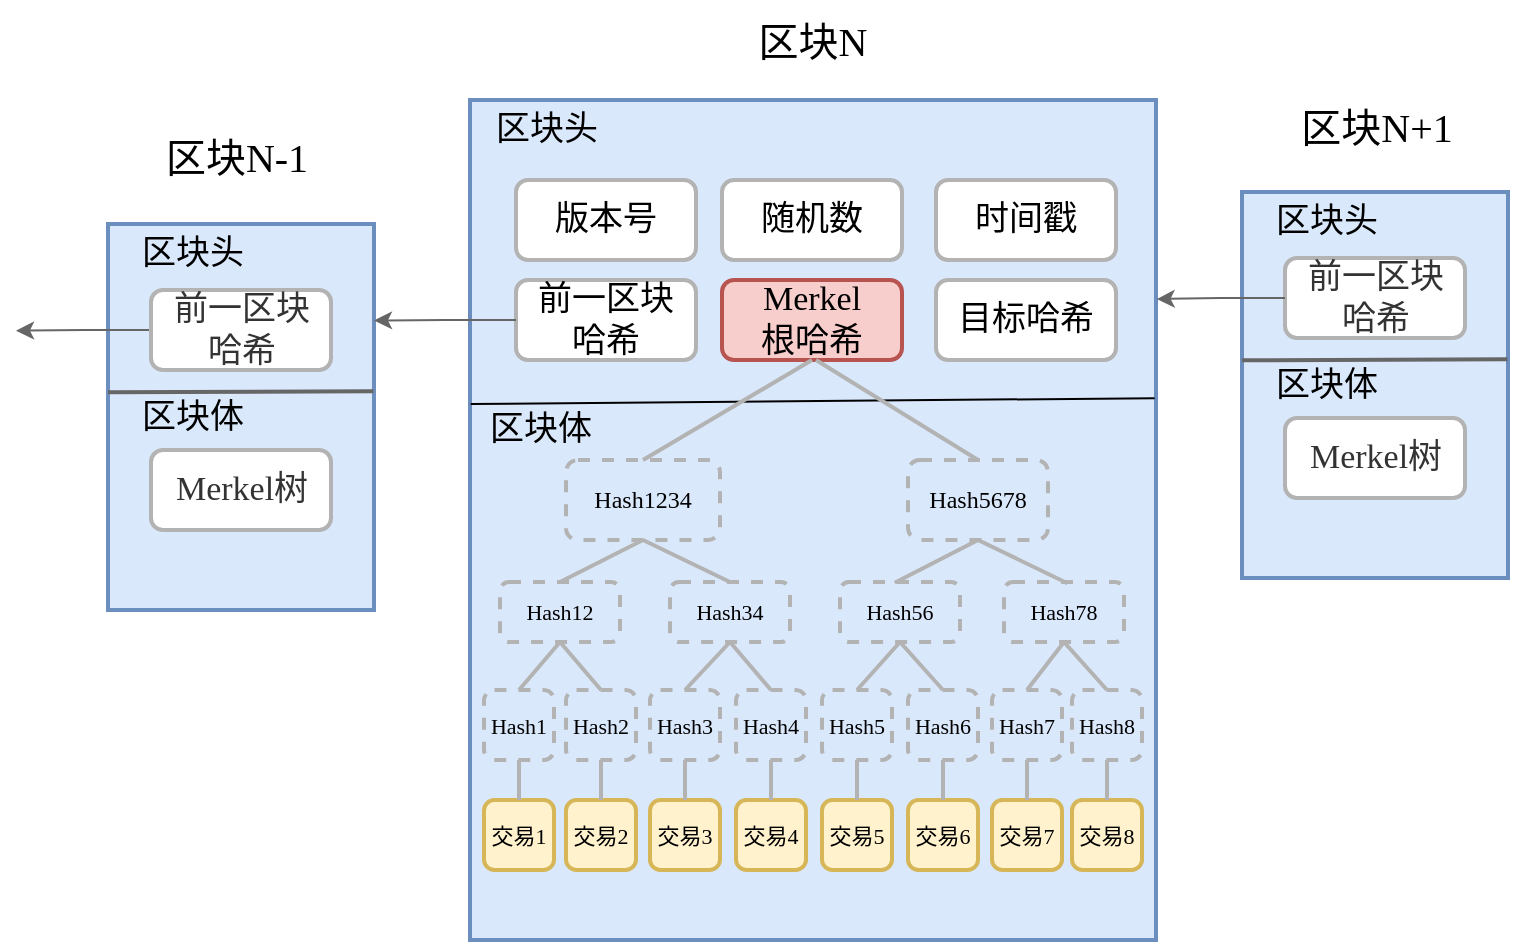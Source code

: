 <mxfile version="24.0.4" type="github">
  <diagram name="第 1 页" id="rfyp5XbZHHv5G1FWqzIb">
    <mxGraphModel dx="794" dy="492" grid="1" gridSize="10" guides="1" tooltips="1" connect="1" arrows="1" fold="1" page="1" pageScale="1" pageWidth="827" pageHeight="1169" math="0" shadow="0">
      <root>
        <mxCell id="0" />
        <mxCell id="1" parent="0" />
        <mxCell id="lKdmcl2pdgZr0fNqd-Vl-1" value="" style="rounded=0;whiteSpace=wrap;html=1;labelBackgroundColor=none;fontSize=17;fontFamily=宋体;fillColor=#dae8fc;strokeColor=#6c8ebf;strokeWidth=2;" parent="1" vertex="1">
          <mxGeometry x="257" y="220" width="343" height="420" as="geometry" />
        </mxCell>
        <mxCell id="lKdmcl2pdgZr0fNqd-Vl-4" value="&lt;font style=&quot;font-size: 17px;&quot;&gt;版本号&lt;/font&gt;" style="rounded=1;whiteSpace=wrap;html=1;labelBackgroundColor=none;fontSize=17;strokeWidth=2;strokeColor=#B3B3B3;fontFamily=宋体;align=center;verticalAlign=middle;fontColor=default;fillColor=default;" parent="1" vertex="1">
          <mxGeometry x="280" y="260" width="90" height="40" as="geometry" />
        </mxCell>
        <mxCell id="lKdmcl2pdgZr0fNqd-Vl-5" value="&lt;font style=&quot;font-size: 17px;&quot;&gt;随机数&lt;/font&gt;" style="rounded=1;whiteSpace=wrap;html=1;labelBackgroundColor=none;fontSize=17;strokeColor=#B3B3B3;fontFamily=宋体;strokeWidth=2;align=center;verticalAlign=middle;fontColor=default;fillColor=default;" parent="1" vertex="1">
          <mxGeometry x="383" y="260" width="90" height="40" as="geometry" />
        </mxCell>
        <mxCell id="lKdmcl2pdgZr0fNqd-Vl-6" value="&lt;font style=&quot;font-size: 17px;&quot;&gt;时间戳&lt;/font&gt;" style="rounded=1;whiteSpace=wrap;html=1;labelBackgroundColor=none;fontSize=17;strokeColor=#B3B3B3;fontFamily=宋体;strokeWidth=2;" parent="1" vertex="1">
          <mxGeometry x="490" y="260" width="90" height="40" as="geometry" />
        </mxCell>
        <mxCell id="lKdmcl2pdgZr0fNqd-Vl-7" value="&lt;span style=&quot;font-size: 17px;&quot;&gt;前一区块&lt;/span&gt;&lt;div&gt;&lt;span style=&quot;font-size: 17px;&quot;&gt;哈希&lt;/span&gt;&lt;/div&gt;" style="rounded=1;whiteSpace=wrap;html=1;labelBackgroundColor=none;fontSize=17;fontFamily=宋体;strokeWidth=2;align=center;verticalAlign=middle;strokeColor=#B3B3B3;fontColor=default;fillColor=default;" parent="1" vertex="1">
          <mxGeometry x="280" y="310" width="90" height="40" as="geometry" />
        </mxCell>
        <mxCell id="lKdmcl2pdgZr0fNqd-Vl-8" value="&lt;font face=&quot;Times New Roman&quot; style=&quot;font-size: 17px;&quot;&gt;Merkel&lt;/font&gt;&lt;div&gt;&lt;font style=&quot;font-size: 17px;&quot;&gt;根哈希&lt;/font&gt;&lt;/div&gt;" style="rounded=1;whiteSpace=wrap;html=1;labelBackgroundColor=none;fontSize=17;strokeColor=#b85450;fontFamily=宋体;strokeWidth=2;align=center;verticalAlign=middle;fillColor=#f8cecc;" parent="1" vertex="1">
          <mxGeometry x="383" y="310" width="90" height="40" as="geometry" />
        </mxCell>
        <mxCell id="lKdmcl2pdgZr0fNqd-Vl-9" value="&lt;font style=&quot;font-size: 17px;&quot;&gt;目标哈希&lt;/font&gt;" style="rounded=1;whiteSpace=wrap;html=1;labelBackgroundColor=none;fontSize=17;strokeColor=#B3B3B3;fontFamily=宋体;strokeWidth=2;" parent="1" vertex="1">
          <mxGeometry x="490" y="310" width="90" height="40" as="geometry" />
        </mxCell>
        <mxCell id="lKdmcl2pdgZr0fNqd-Vl-10" value="&lt;font style=&quot;font-size: 17px;&quot;&gt;区块头&lt;/font&gt;" style="text;html=1;align=center;verticalAlign=middle;resizable=0;points=[];autosize=1;strokeColor=none;fillColor=none;fontFamily=宋体;fontSize=12;fontColor=default;labelBackgroundColor=none;" parent="1" vertex="1">
          <mxGeometry x="260" y="220" width="70" height="30" as="geometry" />
        </mxCell>
        <mxCell id="lKdmcl2pdgZr0fNqd-Vl-11" value="" style="endArrow=none;html=1;rounded=0;fontFamily=宋体;fontSize=12;fontColor=default;labelBackgroundColor=none;exitX=0.005;exitY=0.067;exitDx=0;exitDy=0;exitPerimeter=0;entryX=0.998;entryY=0.355;entryDx=0;entryDy=0;entryPerimeter=0;" parent="1" source="lKdmcl2pdgZr0fNqd-Vl-12" target="lKdmcl2pdgZr0fNqd-Vl-1" edge="1">
          <mxGeometry width="50" height="50" relative="1" as="geometry">
            <mxPoint x="450" y="420" as="sourcePoint" />
            <mxPoint x="500" y="370" as="targetPoint" />
            <Array as="points" />
          </mxGeometry>
        </mxCell>
        <mxCell id="lKdmcl2pdgZr0fNqd-Vl-12" value="&lt;font style=&quot;font-size: 17px;&quot;&gt;区块体&lt;/font&gt;" style="text;html=1;align=center;verticalAlign=middle;resizable=0;points=[];autosize=1;strokeColor=none;fillColor=none;fontFamily=宋体;fontSize=12;fontColor=default;labelBackgroundColor=none;" parent="1" vertex="1">
          <mxGeometry x="257" y="370" width="70" height="30" as="geometry" />
        </mxCell>
        <mxCell id="lKdmcl2pdgZr0fNqd-Vl-13" value="Hash1234" style="rounded=1;whiteSpace=wrap;html=1;align=center;verticalAlign=middle;fontFamily=Times New Roman;fontSize=12;fontColor=default;labelBackgroundColor=none;fillColor=none;gradientColor=none;strokeWidth=2;strokeColor=#b3b3b3;dashed=1;" parent="1" vertex="1">
          <mxGeometry x="305" y="400" width="77" height="40" as="geometry" />
        </mxCell>
        <mxCell id="lKdmcl2pdgZr0fNqd-Vl-14" value="Hash5678" style="rounded=1;whiteSpace=wrap;html=1;align=center;verticalAlign=middle;fontFamily=Times New Roman;fontSize=12;fontColor=default;labelBackgroundColor=none;fillColor=none;gradientColor=none;strokeWidth=2;strokeColor=#b3b3b3;dashed=1;" parent="1" vertex="1">
          <mxGeometry x="476" y="400" width="70" height="40" as="geometry" />
        </mxCell>
        <mxCell id="lKdmcl2pdgZr0fNqd-Vl-15" value="" style="endArrow=none;html=1;rounded=0;fontFamily=宋体;fontSize=12;fontColor=default;labelBackgroundColor=none;exitX=0.5;exitY=0;exitDx=0;exitDy=0;strokeColor=#B3B3B3;strokeWidth=2;align=center;verticalAlign=middle;" parent="1" source="lKdmcl2pdgZr0fNqd-Vl-14" edge="1">
          <mxGeometry width="50" height="50" relative="1" as="geometry">
            <mxPoint x="450" y="420" as="sourcePoint" />
            <mxPoint x="430" y="350" as="targetPoint" />
          </mxGeometry>
        </mxCell>
        <mxCell id="lKdmcl2pdgZr0fNqd-Vl-16" value="" style="endArrow=none;html=1;rounded=0;fontFamily=宋体;fontSize=12;fontColor=default;labelBackgroundColor=none;exitX=0.5;exitY=0;exitDx=0;exitDy=0;entryX=0.5;entryY=1;entryDx=0;entryDy=0;strokeWidth=2;strokeColor=#B3B3B3;" parent="1" source="lKdmcl2pdgZr0fNqd-Vl-13" target="lKdmcl2pdgZr0fNqd-Vl-8" edge="1">
          <mxGeometry width="50" height="50" relative="1" as="geometry">
            <mxPoint x="450" y="420" as="sourcePoint" />
            <mxPoint x="500" y="370" as="targetPoint" />
          </mxGeometry>
        </mxCell>
        <mxCell id="lKdmcl2pdgZr0fNqd-Vl-17" value="Hash12" style="rounded=1;whiteSpace=wrap;html=1;align=center;verticalAlign=middle;fontFamily=Times New Roman;fontSize=11;fontColor=default;labelBackgroundColor=none;fillColor=none;gradientColor=none;dashed=1;strokeWidth=2;strokeColor=#b3b3b3;" parent="1" vertex="1">
          <mxGeometry x="272" y="461" width="60" height="30" as="geometry" />
        </mxCell>
        <mxCell id="lKdmcl2pdgZr0fNqd-Vl-18" value="Hash34" style="rounded=1;whiteSpace=wrap;html=1;align=center;verticalAlign=middle;fontFamily=Times New Roman;fontSize=11;fontColor=default;labelBackgroundColor=none;fillColor=none;gradientColor=none;dashed=1;strokeWidth=2;strokeColor=#b3b3b3;" parent="1" vertex="1">
          <mxGeometry x="357" y="461" width="60" height="30" as="geometry" />
        </mxCell>
        <mxCell id="lKdmcl2pdgZr0fNqd-Vl-19" value="Hash78" style="rounded=1;whiteSpace=wrap;html=1;align=center;verticalAlign=middle;fontFamily=Times New Roman;fontSize=11;fontColor=default;labelBackgroundColor=none;fillColor=none;gradientColor=none;dashed=1;strokeWidth=2;strokeColor=#b3b3b3;" parent="1" vertex="1">
          <mxGeometry x="524" y="461" width="60" height="30" as="geometry" />
        </mxCell>
        <mxCell id="lKdmcl2pdgZr0fNqd-Vl-20" value="Hash56" style="rounded=1;whiteSpace=wrap;html=1;align=center;verticalAlign=middle;fontFamily=Times New Roman;fontSize=11;fontColor=default;labelBackgroundColor=none;fillColor=none;gradientColor=none;dashed=1;strokeWidth=2;strokeColor=#b3b3b3;" parent="1" vertex="1">
          <mxGeometry x="442" y="461" width="60" height="30" as="geometry" />
        </mxCell>
        <mxCell id="lKdmcl2pdgZr0fNqd-Vl-21" value="Hash1" style="rounded=1;whiteSpace=wrap;html=1;align=center;verticalAlign=middle;fontFamily=Times New Roman;fontSize=11;fontColor=default;labelBackgroundColor=none;fillColor=none;gradientColor=none;dashed=1;strokeWidth=2;strokeColor=#b3b3b3;" parent="1" vertex="1">
          <mxGeometry x="264" y="515" width="35" height="35" as="geometry" />
        </mxCell>
        <mxCell id="lKdmcl2pdgZr0fNqd-Vl-22" value="Hash2" style="rounded=1;whiteSpace=wrap;html=1;align=center;verticalAlign=middle;fontFamily=Times New Roman;fontSize=11;fontColor=default;labelBackgroundColor=none;fillColor=none;gradientColor=none;dashed=1;strokeWidth=2;strokeColor=#b3b3b3;" parent="1" vertex="1">
          <mxGeometry x="305" y="515" width="35" height="35" as="geometry" />
        </mxCell>
        <mxCell id="lKdmcl2pdgZr0fNqd-Vl-23" value="Hash3" style="rounded=1;whiteSpace=wrap;html=1;align=center;verticalAlign=middle;fontFamily=Times New Roman;fontSize=11;fontColor=default;labelBackgroundColor=none;fillColor=none;gradientColor=none;dashed=1;strokeWidth=2;strokeColor=#b3b3b3;" parent="1" vertex="1">
          <mxGeometry x="347" y="515" width="35" height="35" as="geometry" />
        </mxCell>
        <mxCell id="lKdmcl2pdgZr0fNqd-Vl-24" value="Hash4" style="rounded=1;whiteSpace=wrap;html=1;align=center;verticalAlign=middle;fontFamily=Times New Roman;fontSize=11;fontColor=default;labelBackgroundColor=none;fillColor=none;gradientColor=none;dashed=1;strokeWidth=2;strokeColor=#b3b3b3;" parent="1" vertex="1">
          <mxGeometry x="390" y="515" width="35" height="35" as="geometry" />
        </mxCell>
        <mxCell id="lKdmcl2pdgZr0fNqd-Vl-25" value="Hash5" style="rounded=1;whiteSpace=wrap;html=1;align=center;verticalAlign=middle;fontFamily=Times New Roman;fontSize=11;fontColor=default;labelBackgroundColor=none;fillColor=none;gradientColor=none;dashed=1;strokeWidth=2;strokeColor=#b3b3b3;" parent="1" vertex="1">
          <mxGeometry x="433" y="515" width="35" height="35" as="geometry" />
        </mxCell>
        <mxCell id="lKdmcl2pdgZr0fNqd-Vl-26" value="Hash6" style="rounded=1;whiteSpace=wrap;html=1;align=center;verticalAlign=middle;fontFamily=Times New Roman;fontSize=11;fontColor=default;labelBackgroundColor=none;fillColor=none;gradientColor=none;dashed=1;strokeWidth=2;strokeColor=#b3b3b3;" parent="1" vertex="1">
          <mxGeometry x="476" y="515" width="35" height="35" as="geometry" />
        </mxCell>
        <mxCell id="lKdmcl2pdgZr0fNqd-Vl-27" value="Hash7" style="rounded=1;whiteSpace=wrap;html=1;align=center;verticalAlign=middle;fontFamily=Times New Roman;fontSize=11;fontColor=default;labelBackgroundColor=none;fillColor=none;gradientColor=none;dashed=1;strokeWidth=2;strokeColor=#b3b3b3;" parent="1" vertex="1">
          <mxGeometry x="518" y="515" width="35" height="35" as="geometry" />
        </mxCell>
        <mxCell id="lKdmcl2pdgZr0fNqd-Vl-28" value="Hash8" style="rounded=1;whiteSpace=wrap;html=1;align=center;verticalAlign=middle;fontFamily=Times New Roman;fontSize=11;fontColor=default;labelBackgroundColor=none;fillColor=none;gradientColor=none;dashed=1;strokeWidth=2;strokeColor=#b3b3b3;" parent="1" vertex="1">
          <mxGeometry x="558" y="515" width="35" height="35" as="geometry" />
        </mxCell>
        <mxCell id="lKdmcl2pdgZr0fNqd-Vl-29" value="交易1" style="rounded=1;whiteSpace=wrap;html=1;align=center;verticalAlign=middle;fontFamily=宋体;fontSize=11;labelBackgroundColor=none;fillColor=#fff2cc;strokeWidth=2;strokeColor=#d6b656;" parent="1" vertex="1">
          <mxGeometry x="264" y="570" width="35" height="35" as="geometry" />
        </mxCell>
        <mxCell id="lKdmcl2pdgZr0fNqd-Vl-30" value="交易2" style="rounded=1;whiteSpace=wrap;html=1;align=center;verticalAlign=middle;fontFamily=宋体;fontSize=11;labelBackgroundColor=none;fillColor=#fff2cc;strokeWidth=2;strokeColor=#d6b656;" parent="1" vertex="1">
          <mxGeometry x="305" y="570" width="35" height="35" as="geometry" />
        </mxCell>
        <mxCell id="lKdmcl2pdgZr0fNqd-Vl-31" value="交易3" style="rounded=1;whiteSpace=wrap;html=1;align=center;verticalAlign=middle;fontFamily=宋体;fontSize=11;labelBackgroundColor=none;fillColor=#fff2cc;strokeWidth=2;strokeColor=#d6b656;" parent="1" vertex="1">
          <mxGeometry x="347" y="570" width="35" height="35" as="geometry" />
        </mxCell>
        <mxCell id="lKdmcl2pdgZr0fNqd-Vl-32" value="交易4" style="rounded=1;whiteSpace=wrap;html=1;align=center;verticalAlign=middle;fontFamily=宋体;fontSize=11;labelBackgroundColor=none;fillColor=#fff2cc;strokeWidth=2;strokeColor=#d6b656;" parent="1" vertex="1">
          <mxGeometry x="390" y="570" width="35" height="35" as="geometry" />
        </mxCell>
        <mxCell id="lKdmcl2pdgZr0fNqd-Vl-33" value="交易5" style="rounded=1;whiteSpace=wrap;html=1;align=center;verticalAlign=middle;fontFamily=宋体;fontSize=11;labelBackgroundColor=none;fillColor=#fff2cc;strokeWidth=2;strokeColor=#d6b656;" parent="1" vertex="1">
          <mxGeometry x="433" y="570" width="35" height="35" as="geometry" />
        </mxCell>
        <mxCell id="lKdmcl2pdgZr0fNqd-Vl-34" value="交易6" style="rounded=1;whiteSpace=wrap;html=1;align=center;verticalAlign=middle;fontFamily=宋体;fontSize=11;labelBackgroundColor=none;fillColor=#fff2cc;strokeWidth=2;strokeColor=#d6b656;" parent="1" vertex="1">
          <mxGeometry x="476" y="570" width="35" height="35" as="geometry" />
        </mxCell>
        <mxCell id="lKdmcl2pdgZr0fNqd-Vl-35" value="交易7" style="rounded=1;whiteSpace=wrap;html=1;align=center;verticalAlign=middle;fontFamily=宋体;fontSize=11;labelBackgroundColor=none;fillColor=#fff2cc;strokeWidth=2;strokeColor=#d6b656;" parent="1" vertex="1">
          <mxGeometry x="518" y="570" width="35" height="35" as="geometry" />
        </mxCell>
        <mxCell id="lKdmcl2pdgZr0fNqd-Vl-36" value="交易8" style="rounded=1;whiteSpace=wrap;html=1;align=center;verticalAlign=middle;fontFamily=宋体;fontSize=11;labelBackgroundColor=none;fillColor=#fff2cc;strokeWidth=2;strokeColor=#d6b656;" parent="1" vertex="1">
          <mxGeometry x="558" y="570" width="35" height="35" as="geometry" />
        </mxCell>
        <mxCell id="lKdmcl2pdgZr0fNqd-Vl-37" value="" style="endArrow=none;html=1;rounded=0;fontFamily=Times New Roman;fontSize=12;fontColor=default;labelBackgroundColor=none;entryX=0.5;entryY=1;entryDx=0;entryDy=0;exitX=0.5;exitY=0;exitDx=0;exitDy=0;strokeWidth=2;strokeColor=#b3b3b3;" parent="1" source="lKdmcl2pdgZr0fNqd-Vl-17" target="lKdmcl2pdgZr0fNqd-Vl-13" edge="1">
          <mxGeometry width="50" height="50" relative="1" as="geometry">
            <mxPoint x="280" y="500" as="sourcePoint" />
            <mxPoint x="330" y="450" as="targetPoint" />
          </mxGeometry>
        </mxCell>
        <mxCell id="lKdmcl2pdgZr0fNqd-Vl-38" value="" style="endArrow=none;html=1;rounded=0;fontFamily=Times New Roman;fontSize=12;fontColor=default;labelBackgroundColor=none;exitX=0.5;exitY=0;exitDx=0;exitDy=0;entryX=0.5;entryY=1;entryDx=0;entryDy=0;strokeWidth=2;strokeColor=#b3b3b3;" parent="1" source="lKdmcl2pdgZr0fNqd-Vl-18" target="lKdmcl2pdgZr0fNqd-Vl-13" edge="1">
          <mxGeometry width="50" height="50" relative="1" as="geometry">
            <mxPoint x="90" y="490" as="sourcePoint" />
            <mxPoint x="340" y="440" as="targetPoint" />
          </mxGeometry>
        </mxCell>
        <mxCell id="lKdmcl2pdgZr0fNqd-Vl-39" value="" style="endArrow=none;html=1;rounded=0;fontFamily=Times New Roman;fontSize=11;fontColor=default;labelBackgroundColor=none;exitX=0.5;exitY=0;exitDx=0;exitDy=0;entryX=0.5;entryY=1;entryDx=0;entryDy=0;strokeWidth=2;strokeColor=#b3b3b3;" parent="1" source="lKdmcl2pdgZr0fNqd-Vl-21" target="lKdmcl2pdgZr0fNqd-Vl-17" edge="1">
          <mxGeometry width="50" height="50" relative="1" as="geometry">
            <mxPoint x="250" y="540" as="sourcePoint" />
            <mxPoint x="300" y="500" as="targetPoint" />
          </mxGeometry>
        </mxCell>
        <mxCell id="lKdmcl2pdgZr0fNqd-Vl-40" value="" style="endArrow=none;html=1;rounded=0;fontFamily=宋体;fontSize=11;fontColor=default;labelBackgroundColor=none;entryX=0.5;entryY=1;entryDx=0;entryDy=0;strokeWidth=2;strokeColor=#b3b3b3;" parent="1" source="lKdmcl2pdgZr0fNqd-Vl-29" target="lKdmcl2pdgZr0fNqd-Vl-21" edge="1">
          <mxGeometry width="50" height="50" relative="1" as="geometry">
            <mxPoint x="300" y="575" as="sourcePoint" />
            <mxPoint x="350" y="525" as="targetPoint" />
          </mxGeometry>
        </mxCell>
        <mxCell id="lKdmcl2pdgZr0fNqd-Vl-41" value="" style="endArrow=none;html=1;rounded=0;fontFamily=宋体;fontSize=11;fontColor=default;labelBackgroundColor=none;entryX=0.5;entryY=1;entryDx=0;entryDy=0;strokeWidth=2;strokeColor=#b3b3b3;" parent="1" source="lKdmcl2pdgZr0fNqd-Vl-30" target="lKdmcl2pdgZr0fNqd-Vl-22" edge="1">
          <mxGeometry width="50" height="50" relative="1" as="geometry">
            <mxPoint x="290" y="605" as="sourcePoint" />
            <mxPoint x="340" y="555" as="targetPoint" />
          </mxGeometry>
        </mxCell>
        <mxCell id="lKdmcl2pdgZr0fNqd-Vl-43" value="" style="endArrow=none;html=1;rounded=0;fontFamily=宋体;fontSize=11;fontColor=default;labelBackgroundColor=none;entryX=0.5;entryY=1;entryDx=0;entryDy=0;strokeWidth=2;strokeColor=#b3b3b3;" parent="1" source="lKdmcl2pdgZr0fNqd-Vl-31" target="lKdmcl2pdgZr0fNqd-Vl-23" edge="1">
          <mxGeometry width="50" height="50" relative="1" as="geometry">
            <mxPoint x="340" y="605" as="sourcePoint" />
            <mxPoint x="390" y="555" as="targetPoint" />
          </mxGeometry>
        </mxCell>
        <mxCell id="lKdmcl2pdgZr0fNqd-Vl-46" value="" style="endArrow=none;html=1;rounded=0;fontFamily=宋体;fontSize=11;fontColor=default;labelBackgroundColor=none;entryX=0.5;entryY=1;entryDx=0;entryDy=0;strokeWidth=2;strokeColor=#b3b3b3;" parent="1" source="lKdmcl2pdgZr0fNqd-Vl-32" target="lKdmcl2pdgZr0fNqd-Vl-24" edge="1">
          <mxGeometry width="50" height="50" relative="1" as="geometry">
            <mxPoint x="370" y="665" as="sourcePoint" />
            <mxPoint x="420" y="615" as="targetPoint" />
          </mxGeometry>
        </mxCell>
        <mxCell id="lKdmcl2pdgZr0fNqd-Vl-47" value="" style="endArrow=none;html=1;rounded=0;fontFamily=宋体;fontSize=11;fontColor=default;labelBackgroundColor=none;entryX=0.5;entryY=1;entryDx=0;entryDy=0;strokeWidth=2;strokeColor=#b3b3b3;" parent="1" source="lKdmcl2pdgZr0fNqd-Vl-33" target="lKdmcl2pdgZr0fNqd-Vl-25" edge="1">
          <mxGeometry width="50" height="50" relative="1" as="geometry">
            <mxPoint x="420" y="675" as="sourcePoint" />
            <mxPoint x="470" y="625" as="targetPoint" />
          </mxGeometry>
        </mxCell>
        <mxCell id="lKdmcl2pdgZr0fNqd-Vl-48" value="" style="endArrow=none;html=1;rounded=0;fontFamily=宋体;fontSize=11;fontColor=default;labelBackgroundColor=none;entryX=0.5;entryY=1;entryDx=0;entryDy=0;strokeWidth=2;strokeColor=#b3b3b3;" parent="1" source="lKdmcl2pdgZr0fNqd-Vl-34" target="lKdmcl2pdgZr0fNqd-Vl-26" edge="1">
          <mxGeometry width="50" height="50" relative="1" as="geometry">
            <mxPoint x="380" y="675" as="sourcePoint" />
            <mxPoint x="430" y="625" as="targetPoint" />
          </mxGeometry>
        </mxCell>
        <mxCell id="lKdmcl2pdgZr0fNqd-Vl-49" value="" style="endArrow=none;html=1;rounded=0;fontFamily=宋体;fontSize=11;fontColor=default;labelBackgroundColor=none;entryX=0.5;entryY=1;entryDx=0;entryDy=0;strokeWidth=2;strokeColor=#b3b3b3;" parent="1" source="lKdmcl2pdgZr0fNqd-Vl-35" target="lKdmcl2pdgZr0fNqd-Vl-27" edge="1">
          <mxGeometry width="50" height="50" relative="1" as="geometry">
            <mxPoint x="450" y="675" as="sourcePoint" />
            <mxPoint x="500" y="625" as="targetPoint" />
          </mxGeometry>
        </mxCell>
        <mxCell id="lKdmcl2pdgZr0fNqd-Vl-51" value="" style="endArrow=none;html=1;rounded=0;fontFamily=宋体;fontSize=11;fontColor=default;labelBackgroundColor=none;entryX=0.5;entryY=1;entryDx=0;entryDy=0;exitX=0.5;exitY=0;exitDx=0;exitDy=0;strokeWidth=2;strokeColor=#b3b3b3;" parent="1" source="lKdmcl2pdgZr0fNqd-Vl-36" target="lKdmcl2pdgZr0fNqd-Vl-28" edge="1">
          <mxGeometry width="50" height="50" relative="1" as="geometry">
            <mxPoint x="460" y="685" as="sourcePoint" />
            <mxPoint x="510" y="635" as="targetPoint" />
          </mxGeometry>
        </mxCell>
        <mxCell id="lKdmcl2pdgZr0fNqd-Vl-52" value="" style="endArrow=none;html=1;rounded=0;fontFamily=Times New Roman;fontSize=11;fontColor=default;labelBackgroundColor=none;entryX=0.5;entryY=1;entryDx=0;entryDy=0;exitX=0.5;exitY=0;exitDx=0;exitDy=0;strokeWidth=2;strokeColor=#b3b3b3;" parent="1" source="lKdmcl2pdgZr0fNqd-Vl-22" target="lKdmcl2pdgZr0fNqd-Vl-17" edge="1">
          <mxGeometry width="50" height="50" relative="1" as="geometry">
            <mxPoint x="300" y="550" as="sourcePoint" />
            <mxPoint x="350" y="500" as="targetPoint" />
          </mxGeometry>
        </mxCell>
        <mxCell id="lKdmcl2pdgZr0fNqd-Vl-53" value="" style="endArrow=none;html=1;rounded=0;fontFamily=Times New Roman;fontSize=11;fontColor=default;labelBackgroundColor=none;entryX=0.5;entryY=1;entryDx=0;entryDy=0;exitX=0.5;exitY=0;exitDx=0;exitDy=0;strokeWidth=2;strokeColor=#b3b3b3;" parent="1" source="lKdmcl2pdgZr0fNqd-Vl-23" target="lKdmcl2pdgZr0fNqd-Vl-18" edge="1">
          <mxGeometry width="50" height="50" relative="1" as="geometry">
            <mxPoint x="340" y="550" as="sourcePoint" />
            <mxPoint x="390" y="500" as="targetPoint" />
          </mxGeometry>
        </mxCell>
        <mxCell id="lKdmcl2pdgZr0fNqd-Vl-54" value="" style="endArrow=none;html=1;rounded=0;fontFamily=Times New Roman;fontSize=11;fontColor=default;labelBackgroundColor=none;entryX=0.5;entryY=1;entryDx=0;entryDy=0;exitX=0.5;exitY=0;exitDx=0;exitDy=0;strokeWidth=2;strokeColor=#b3b3b3;" parent="1" source="lKdmcl2pdgZr0fNqd-Vl-25" target="lKdmcl2pdgZr0fNqd-Vl-20" edge="1">
          <mxGeometry width="50" height="50" relative="1" as="geometry">
            <mxPoint x="400" y="560" as="sourcePoint" />
            <mxPoint x="450" y="510" as="targetPoint" />
          </mxGeometry>
        </mxCell>
        <mxCell id="lKdmcl2pdgZr0fNqd-Vl-55" value="" style="endArrow=none;html=1;rounded=0;fontFamily=Times New Roman;fontSize=11;fontColor=default;labelBackgroundColor=none;exitX=0.5;exitY=0;exitDx=0;exitDy=0;entryX=0.5;entryY=1;entryDx=0;entryDy=0;strokeWidth=2;strokeColor=#b3b3b3;" parent="1" source="lKdmcl2pdgZr0fNqd-Vl-27" target="lKdmcl2pdgZr0fNqd-Vl-19" edge="1">
          <mxGeometry width="50" height="50" relative="1" as="geometry">
            <mxPoint x="500" y="540" as="sourcePoint" />
            <mxPoint x="550" y="490" as="targetPoint" />
          </mxGeometry>
        </mxCell>
        <mxCell id="lKdmcl2pdgZr0fNqd-Vl-56" value="" style="endArrow=none;html=1;rounded=0;fontFamily=Times New Roman;fontSize=11;fontColor=default;labelBackgroundColor=none;entryX=0.5;entryY=0;entryDx=0;entryDy=0;exitX=0.5;exitY=1;exitDx=0;exitDy=0;strokeWidth=2;strokeColor=#b3b3b3;" parent="1" source="lKdmcl2pdgZr0fNqd-Vl-18" target="lKdmcl2pdgZr0fNqd-Vl-24" edge="1">
          <mxGeometry width="50" height="50" relative="1" as="geometry">
            <mxPoint x="350" y="580" as="sourcePoint" />
            <mxPoint x="400" y="530" as="targetPoint" />
          </mxGeometry>
        </mxCell>
        <mxCell id="lKdmcl2pdgZr0fNqd-Vl-57" value="" style="endArrow=none;html=1;rounded=0;fontFamily=Times New Roman;fontSize=11;fontColor=default;labelBackgroundColor=none;entryX=0.5;entryY=1;entryDx=0;entryDy=0;exitX=0.5;exitY=0;exitDx=0;exitDy=0;strokeWidth=2;strokeColor=#b3b3b3;" parent="1" source="lKdmcl2pdgZr0fNqd-Vl-26" target="lKdmcl2pdgZr0fNqd-Vl-20" edge="1">
          <mxGeometry width="50" height="50" relative="1" as="geometry">
            <mxPoint x="450" y="580" as="sourcePoint" />
            <mxPoint x="500" y="530" as="targetPoint" />
          </mxGeometry>
        </mxCell>
        <mxCell id="lKdmcl2pdgZr0fNqd-Vl-58" value="" style="endArrow=none;html=1;rounded=0;fontFamily=Times New Roman;fontSize=11;fontColor=default;labelBackgroundColor=none;entryX=0.5;entryY=1;entryDx=0;entryDy=0;exitX=0.5;exitY=0;exitDx=0;exitDy=0;strokeWidth=2;strokeColor=#b3b3b3;" parent="1" source="lKdmcl2pdgZr0fNqd-Vl-28" target="lKdmcl2pdgZr0fNqd-Vl-19" edge="1">
          <mxGeometry width="50" height="50" relative="1" as="geometry">
            <mxPoint x="430" y="540" as="sourcePoint" />
            <mxPoint x="480" y="490" as="targetPoint" />
          </mxGeometry>
        </mxCell>
        <mxCell id="lKdmcl2pdgZr0fNqd-Vl-67" value="" style="rounded=0;whiteSpace=wrap;html=1;align=center;verticalAlign=middle;fontFamily=宋体;fontSize=17;labelBackgroundColor=none;fillColor=#dae8fc;strokeColor=#6c8ebf;strokeWidth=2;" parent="1" vertex="1">
          <mxGeometry x="643" y="266" width="133" height="193" as="geometry" />
        </mxCell>
        <mxCell id="lKdmcl2pdgZr0fNqd-Vl-68" value="区块头" style="text;html=1;align=center;verticalAlign=middle;resizable=0;points=[];autosize=1;fontFamily=宋体;fontSize=17;labelBackgroundColor=none;" parent="1" vertex="1">
          <mxGeometry x="649.5" y="266" width="70" height="30" as="geometry" />
        </mxCell>
        <mxCell id="lKdmcl2pdgZr0fNqd-Vl-71" value="&lt;span style=&quot;font-size: 17px;&quot;&gt;前一区块&lt;/span&gt;&lt;div style=&quot;font-size: 17px;&quot;&gt;&lt;span style=&quot;font-size: 17px;&quot;&gt;哈希&lt;/span&gt;&lt;/div&gt;" style="rounded=1;whiteSpace=wrap;html=1;labelBackgroundColor=none;fontSize=17;strokeColor=#B3B3B3;fontFamily=宋体;strokeWidth=2;fillColor=#FFFFFF;align=center;verticalAlign=middle;fontColor=#333333;" parent="1" vertex="1">
          <mxGeometry x="664.5" y="299" width="90" height="40" as="geometry" />
        </mxCell>
        <mxCell id="lKdmcl2pdgZr0fNqd-Vl-73" value="" style="endArrow=none;html=1;rounded=0;fontFamily=宋体;fontSize=17;fontColor=#333333;labelBackgroundColor=none;exitX=0;exitY=0.436;exitDx=0;exitDy=0;exitPerimeter=0;entryX=0.998;entryY=0.433;entryDx=0;entryDy=0;entryPerimeter=0;fillColor=#f5f5f5;strokeColor=#666666;strokeWidth=2;align=center;verticalAlign=middle;" parent="1" source="lKdmcl2pdgZr0fNqd-Vl-67" target="lKdmcl2pdgZr0fNqd-Vl-67" edge="1">
          <mxGeometry width="50" height="50" relative="1" as="geometry">
            <mxPoint x="687.5" y="399" as="sourcePoint" />
            <mxPoint x="737.5" y="349" as="targetPoint" />
          </mxGeometry>
        </mxCell>
        <mxCell id="lKdmcl2pdgZr0fNqd-Vl-75" value="区块体" style="text;html=1;align=center;verticalAlign=middle;resizable=0;points=[];autosize=1;fontFamily=宋体;fontSize=17;labelBackgroundColor=none;" parent="1" vertex="1">
          <mxGeometry x="649.5" y="347.5" width="70" height="30" as="geometry" />
        </mxCell>
        <mxCell id="lKdmcl2pdgZr0fNqd-Vl-76" value="&lt;font style=&quot;font-size: 17px;&quot;&gt;&lt;font face=&quot;Times New Roman&quot;&gt;Merkel&lt;/font&gt;树&lt;/font&gt;" style="rounded=1;whiteSpace=wrap;html=1;labelBackgroundColor=none;fontSize=17;strokeColor=#B3B3B3;fontFamily=宋体;strokeWidth=2;fillColor=#FFFFFF;fontColor=#333333;align=center;verticalAlign=middle;" parent="1" vertex="1">
          <mxGeometry x="664.5" y="379" width="90" height="40" as="geometry" />
        </mxCell>
        <mxCell id="lKdmcl2pdgZr0fNqd-Vl-85" style="edgeStyle=orthogonalEdgeStyle;rounded=0;orthogonalLoop=1;jettySize=auto;html=1;exitX=0;exitY=0.5;exitDx=0;exitDy=0;fontFamily=宋体;fontSize=12;fontColor=default;labelBackgroundColor=none;entryX=1.001;entryY=0.237;entryDx=0;entryDy=0;entryPerimeter=0;strokeColor=#666666;" parent="1" source="lKdmcl2pdgZr0fNqd-Vl-71" target="lKdmcl2pdgZr0fNqd-Vl-1" edge="1">
          <mxGeometry relative="1" as="geometry">
            <mxPoint x="610" y="330" as="targetPoint" />
          </mxGeometry>
        </mxCell>
        <mxCell id="lKdmcl2pdgZr0fNqd-Vl-86" value="" style="rounded=0;whiteSpace=wrap;html=1;align=center;verticalAlign=middle;fontFamily=宋体;fontSize=17;labelBackgroundColor=none;fillColor=#dae8fc;strokeColor=#6c8ebf;strokeWidth=2;" parent="1" vertex="1">
          <mxGeometry x="76" y="282" width="133" height="193" as="geometry" />
        </mxCell>
        <mxCell id="lKdmcl2pdgZr0fNqd-Vl-87" value="区块头" style="text;html=1;align=center;verticalAlign=middle;resizable=0;points=[];autosize=1;fontFamily=宋体;fontSize=17;labelBackgroundColor=none;" parent="1" vertex="1">
          <mxGeometry x="82.5" y="282" width="70" height="30" as="geometry" />
        </mxCell>
        <mxCell id="lKdmcl2pdgZr0fNqd-Vl-100" style="edgeStyle=orthogonalEdgeStyle;rounded=0;orthogonalLoop=1;jettySize=auto;html=1;exitX=0;exitY=0.5;exitDx=0;exitDy=0;fontFamily=Helvetica;fontSize=12;fontColor=default;labelBackgroundColor=none;strokeColor=#666666;" parent="1" source="lKdmcl2pdgZr0fNqd-Vl-88" edge="1">
          <mxGeometry relative="1" as="geometry">
            <mxPoint x="30" y="335.333" as="targetPoint" />
          </mxGeometry>
        </mxCell>
        <mxCell id="lKdmcl2pdgZr0fNqd-Vl-88" value="&lt;span style=&quot;font-size: 17px;&quot;&gt;前一区块&lt;/span&gt;&lt;div style=&quot;font-size: 17px;&quot;&gt;&lt;span style=&quot;font-size: 17px;&quot;&gt;哈希&lt;/span&gt;&lt;/div&gt;" style="rounded=1;whiteSpace=wrap;html=1;labelBackgroundColor=none;fontSize=17;strokeColor=#B3B3B3;fontFamily=宋体;fillColor=#FFFFFF;fontColor=#333333;strokeWidth=2;align=center;verticalAlign=middle;" parent="1" vertex="1">
          <mxGeometry x="97.5" y="315" width="90" height="40" as="geometry" />
        </mxCell>
        <mxCell id="lKdmcl2pdgZr0fNqd-Vl-89" value="" style="endArrow=none;html=1;rounded=0;fontFamily=宋体;fontSize=17;fontColor=#333333;labelBackgroundColor=none;exitX=0;exitY=0.436;exitDx=0;exitDy=0;exitPerimeter=0;entryX=0.998;entryY=0.433;entryDx=0;entryDy=0;entryPerimeter=0;fillColor=#f5f5f5;strokeColor=#666666;strokeWidth=2;align=center;verticalAlign=middle;" parent="1" source="lKdmcl2pdgZr0fNqd-Vl-86" target="lKdmcl2pdgZr0fNqd-Vl-86" edge="1">
          <mxGeometry width="50" height="50" relative="1" as="geometry">
            <mxPoint x="120.5" y="415" as="sourcePoint" />
            <mxPoint x="170.5" y="365" as="targetPoint" />
          </mxGeometry>
        </mxCell>
        <mxCell id="lKdmcl2pdgZr0fNqd-Vl-90" value="区块体" style="text;html=1;align=center;verticalAlign=middle;resizable=0;points=[];autosize=1;fontFamily=宋体;fontSize=17;labelBackgroundColor=none;" parent="1" vertex="1">
          <mxGeometry x="82.5" y="363.5" width="70" height="30" as="geometry" />
        </mxCell>
        <mxCell id="lKdmcl2pdgZr0fNqd-Vl-91" value="&lt;font style=&quot;font-size: 17px;&quot;&gt;&lt;font face=&quot;Times New Roman&quot;&gt;Merkel&lt;/font&gt;树&lt;/font&gt;" style="rounded=1;whiteSpace=wrap;html=1;labelBackgroundColor=none;fontSize=17;strokeColor=#B3B3B3;fontFamily=宋体;fillColor=#FFFFFF;fontColor=#333333;strokeWidth=2;align=center;verticalAlign=middle;" parent="1" vertex="1">
          <mxGeometry x="97.5" y="395" width="90" height="40" as="geometry" />
        </mxCell>
        <mxCell id="lKdmcl2pdgZr0fNqd-Vl-92" style="edgeStyle=orthogonalEdgeStyle;rounded=0;orthogonalLoop=1;jettySize=auto;html=1;exitX=0;exitY=0.5;exitDx=0;exitDy=0;entryX=1;entryY=0.25;entryDx=0;entryDy=0;fontFamily=宋体;fontSize=12;fontColor=default;labelBackgroundColor=none;strokeColor=#666666;" parent="1" source="lKdmcl2pdgZr0fNqd-Vl-7" target="lKdmcl2pdgZr0fNqd-Vl-86" edge="1">
          <mxGeometry relative="1" as="geometry" />
        </mxCell>
        <mxCell id="lKdmcl2pdgZr0fNqd-Vl-95" value="区块N" style="text;html=1;align=center;verticalAlign=middle;resizable=0;points=[];autosize=1;strokeColor=none;fillColor=none;fontFamily=宋体;fontSize=20;fontColor=default;labelBackgroundColor=none;" parent="1" vertex="1">
          <mxGeometry x="393" y="170" width="70" height="40" as="geometry" />
        </mxCell>
        <mxCell id="lKdmcl2pdgZr0fNqd-Vl-96" value="区块N+1" style="text;html=1;align=center;verticalAlign=middle;resizable=0;points=[];autosize=1;fontFamily=宋体;fontSize=20;labelBackgroundColor=none;" parent="1" vertex="1">
          <mxGeometry x="665" y="213" width="90" height="40" as="geometry" />
        </mxCell>
        <mxCell id="lKdmcl2pdgZr0fNqd-Vl-97" value="&lt;font style=&quot;font-size: 20px;&quot;&gt;区块N-1&lt;/font&gt;" style="text;html=1;align=center;verticalAlign=middle;resizable=0;points=[];autosize=1;strokeColor=none;fillColor=none;fontFamily=宋体;fontSize=17;fontColor=default;labelBackgroundColor=none;" parent="1" vertex="1">
          <mxGeometry x="95" y="229" width="90" height="40" as="geometry" />
        </mxCell>
        <mxCell id="lKdmcl2pdgZr0fNqd-Vl-98" value="" style="endArrow=none;html=1;rounded=0;fontFamily=Times New Roman;fontSize=12;fontColor=default;labelBackgroundColor=none;entryX=0.5;entryY=1;entryDx=0;entryDy=0;exitX=0.456;exitY=0.014;exitDx=0;exitDy=0;exitPerimeter=0;strokeWidth=2;strokeColor=#b3b3b3;" parent="1" source="lKdmcl2pdgZr0fNqd-Vl-20" target="lKdmcl2pdgZr0fNqd-Vl-14" edge="1">
          <mxGeometry width="50" height="50" relative="1" as="geometry">
            <mxPoint x="470" y="460" as="sourcePoint" />
            <mxPoint x="480" y="430" as="targetPoint" />
          </mxGeometry>
        </mxCell>
        <mxCell id="lKdmcl2pdgZr0fNqd-Vl-99" value="" style="endArrow=none;html=1;rounded=0;fontFamily=Times New Roman;fontSize=12;fontColor=default;labelBackgroundColor=none;entryX=0.5;entryY=1;entryDx=0;entryDy=0;exitX=0.529;exitY=0.021;exitDx=0;exitDy=0;exitPerimeter=0;strokeWidth=2;strokeColor=#b3b3b3;" parent="1" source="lKdmcl2pdgZr0fNqd-Vl-19" target="lKdmcl2pdgZr0fNqd-Vl-14" edge="1">
          <mxGeometry width="50" height="50" relative="1" as="geometry">
            <mxPoint x="410" y="490" as="sourcePoint" />
            <mxPoint x="460" y="440" as="targetPoint" />
          </mxGeometry>
        </mxCell>
      </root>
    </mxGraphModel>
  </diagram>
</mxfile>
